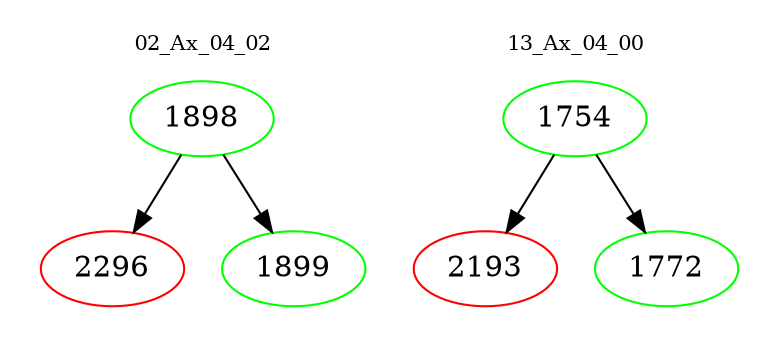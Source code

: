 digraph{
subgraph cluster_0 {
color = white
label = "02_Ax_04_02";
fontsize=10;
T0_1898 [label="1898", color="green"]
T0_1898 -> T0_2296 [color="black"]
T0_2296 [label="2296", color="red"]
T0_1898 -> T0_1899 [color="black"]
T0_1899 [label="1899", color="green"]
}
subgraph cluster_1 {
color = white
label = "13_Ax_04_00";
fontsize=10;
T1_1754 [label="1754", color="green"]
T1_1754 -> T1_2193 [color="black"]
T1_2193 [label="2193", color="red"]
T1_1754 -> T1_1772 [color="black"]
T1_1772 [label="1772", color="green"]
}
}
